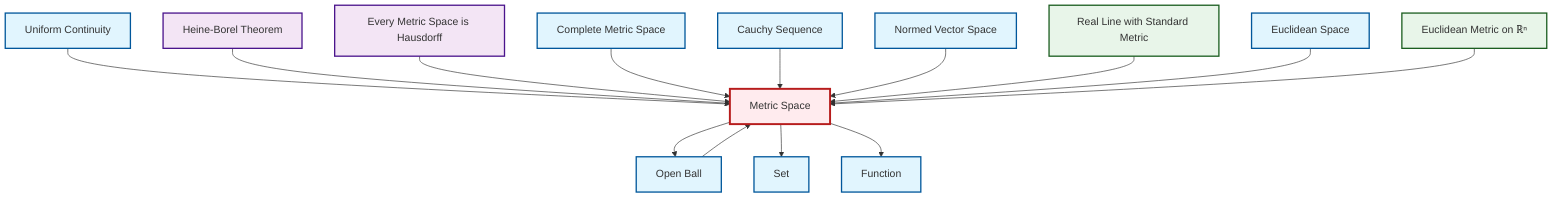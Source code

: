 graph TD
    classDef definition fill:#e1f5fe,stroke:#01579b,stroke-width:2px
    classDef theorem fill:#f3e5f5,stroke:#4a148c,stroke-width:2px
    classDef axiom fill:#fff3e0,stroke:#e65100,stroke-width:2px
    classDef example fill:#e8f5e9,stroke:#1b5e20,stroke-width:2px
    classDef current fill:#ffebee,stroke:#b71c1c,stroke-width:3px
    def-cauchy-sequence["Cauchy Sequence"]:::definition
    ex-euclidean-metric["Euclidean Metric on ℝⁿ"]:::example
    thm-heine-borel["Heine-Borel Theorem"]:::theorem
    thm-metric-hausdorff["Every Metric Space is Hausdorff"]:::theorem
    def-euclidean-space["Euclidean Space"]:::definition
    def-metric-space["Metric Space"]:::definition
    def-normed-vector-space["Normed Vector Space"]:::definition
    def-complete-metric-space["Complete Metric Space"]:::definition
    def-uniform-continuity["Uniform Continuity"]:::definition
    def-set["Set"]:::definition
    def-open-ball["Open Ball"]:::definition
    def-function["Function"]:::definition
    ex-real-line-metric["Real Line with Standard Metric"]:::example
    def-uniform-continuity --> def-metric-space
    thm-heine-borel --> def-metric-space
    def-metric-space --> def-open-ball
    thm-metric-hausdorff --> def-metric-space
    def-complete-metric-space --> def-metric-space
    def-cauchy-sequence --> def-metric-space
    def-normed-vector-space --> def-metric-space
    ex-real-line-metric --> def-metric-space
    def-euclidean-space --> def-metric-space
    ex-euclidean-metric --> def-metric-space
    def-metric-space --> def-set
    def-metric-space --> def-function
    def-open-ball --> def-metric-space
    class def-metric-space current